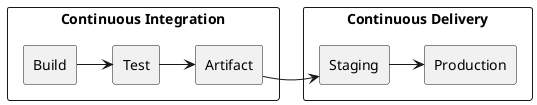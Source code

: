 @startuml CI/CD overview
skinparam backgroundcolor transparent

rectangle "Continuous Integration" {	
    agent Build
    agent Test
    agent Artifact

    Build -> Test
    Test -> Artifact
}

rectangle "Continuous Delivery" {
    agent Staging
    agent Production

    Artifact -> Staging
    Staging -> Production
}
@enduml